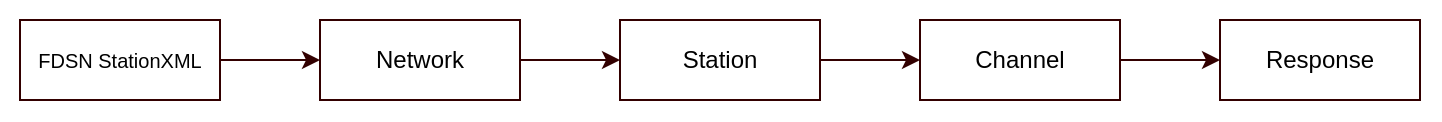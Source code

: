 <mxfile version="15.4.0" type="device"><diagram id="J1IEZYAWs_VZc950KiZt" name="Page-1"><mxGraphModel dx="1952" dy="1918" grid="1" gridSize="10" guides="1" tooltips="1" connect="1" arrows="1" fold="1" page="1" pageScale="1" pageWidth="850" pageHeight="1100" math="0" shadow="0"><root><mxCell id="0"/><mxCell id="1" parent="0"/><mxCell id="NUueSYdXb9jWiAo40grx-38" value="" style="group" vertex="1" connectable="0" parent="1"><mxGeometry x="-10" y="-10" width="720" height="60" as="geometry"/></mxCell><mxCell id="NUueSYdXb9jWiAo40grx-2" value="&lt;font style=&quot;font-size: 10px&quot;&gt;FDSN StationXML&lt;/font&gt;" style="whiteSpace=wrap;html=1;strokeWidth=1;fillColor=none;gradientColor=#ffffff;strokeColor=#330000;" vertex="1" parent="NUueSYdXb9jWiAo40grx-38"><mxGeometry x="10" y="10" width="100" height="40" as="geometry"/></mxCell><mxCell id="NUueSYdXb9jWiAo40grx-3" value="Network" style="whiteSpace=wrap;html=1;strokeWidth=1;fillColor=none;gradientColor=#ffffff;strokeColor=#330000;" vertex="1" parent="NUueSYdXb9jWiAo40grx-38"><mxGeometry x="160" y="10" width="100" height="40" as="geometry"/></mxCell><mxCell id="NUueSYdXb9jWiAo40grx-13" style="edgeStyle=orthogonalEdgeStyle;rounded=0;orthogonalLoop=1;jettySize=auto;html=1;strokeColor=#330000;" edge="1" parent="NUueSYdXb9jWiAo40grx-38" source="NUueSYdXb9jWiAo40grx-2" target="NUueSYdXb9jWiAo40grx-3"><mxGeometry relative="1" as="geometry"/></mxCell><mxCell id="NUueSYdXb9jWiAo40grx-8" value="Station" style="whiteSpace=wrap;html=1;strokeWidth=1;fillColor=none;gradientColor=#ffffff;strokeColor=#330000;" vertex="1" parent="NUueSYdXb9jWiAo40grx-38"><mxGeometry x="310" y="10" width="100" height="40" as="geometry"/></mxCell><mxCell id="NUueSYdXb9jWiAo40grx-6" value="Channel" style="whiteSpace=wrap;html=1;strokeWidth=1;fillColor=none;gradientColor=#ffffff;strokeColor=#330000;" vertex="1" parent="NUueSYdXb9jWiAo40grx-38"><mxGeometry x="460" y="10" width="100" height="40" as="geometry"/></mxCell><mxCell id="NUueSYdXb9jWiAo40grx-5" value="" style="edgeStyle=elbowEdgeStyle;elbow=vertical;html=1;rounded=0;endArrow=classic;endFill=1;strokeColor=#330000;strokeWidth=1;noEdgeStyle=1;orthogonal=1;" edge="1" parent="NUueSYdXb9jWiAo40grx-38" source="NUueSYdXb9jWiAo40grx-3" target="NUueSYdXb9jWiAo40grx-8"><mxGeometry relative="1" as="geometry"><mxPoint x="-1485" y="-410" as="sourcePoint"/></mxGeometry></mxCell><mxCell id="NUueSYdXb9jWiAo40grx-7" value="" style="edgeStyle=elbowEdgeStyle;elbow=vertical;html=1;rounded=0;endArrow=classic;endFill=1;strokeColor=#330000;strokeWidth=1;noEdgeStyle=1;orthogonal=1;" edge="1" parent="NUueSYdXb9jWiAo40grx-38" source="NUueSYdXb9jWiAo40grx-8" target="NUueSYdXb9jWiAo40grx-6"><mxGeometry relative="1" as="geometry"><mxPoint x="-1485" y="-320" as="sourcePoint"/></mxGeometry></mxCell><mxCell id="NUueSYdXb9jWiAo40grx-10" value="Response" style="whiteSpace=wrap;html=1;strokeWidth=1;fillColor=none;gradientColor=#ffffff;strokeColor=#330000;" vertex="1" parent="NUueSYdXb9jWiAo40grx-38"><mxGeometry x="610" y="10" width="100" height="40" as="geometry"/></mxCell><mxCell id="NUueSYdXb9jWiAo40grx-11" value="" style="edgeStyle=orthogonalEdgeStyle;rounded=0;orthogonalLoop=1;jettySize=auto;html=1;strokeColor=#330000;noEdgeStyle=1;orthogonal=1;" edge="1" parent="NUueSYdXb9jWiAo40grx-38" source="NUueSYdXb9jWiAo40grx-6" target="NUueSYdXb9jWiAo40grx-10"><mxGeometry relative="1" as="geometry"/></mxCell></root></mxGraphModel></diagram></mxfile>